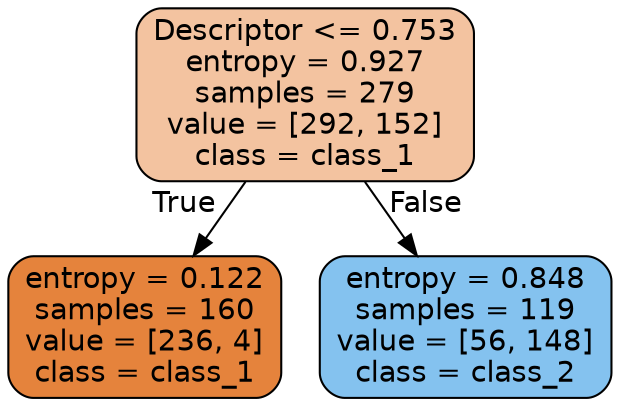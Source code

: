 digraph Tree {
node [shape=box, style="filled, rounded", color="black", fontname="helvetica"] ;
edge [fontname="helvetica"] ;
0 [label="Descriptor <= 0.753\nentropy = 0.927\nsamples = 279\nvalue = [292, 152]\nclass = class_1", fillcolor="#f3c3a0"] ;
1 [label="entropy = 0.122\nsamples = 160\nvalue = [236, 4]\nclass = class_1", fillcolor="#e5833c"] ;
0 -> 1 [labeldistance=2.5, labelangle=45, headlabel="True"] ;
2 [label="entropy = 0.848\nsamples = 119\nvalue = [56, 148]\nclass = class_2", fillcolor="#84c2ef"] ;
0 -> 2 [labeldistance=2.5, labelangle=-45, headlabel="False"] ;
}